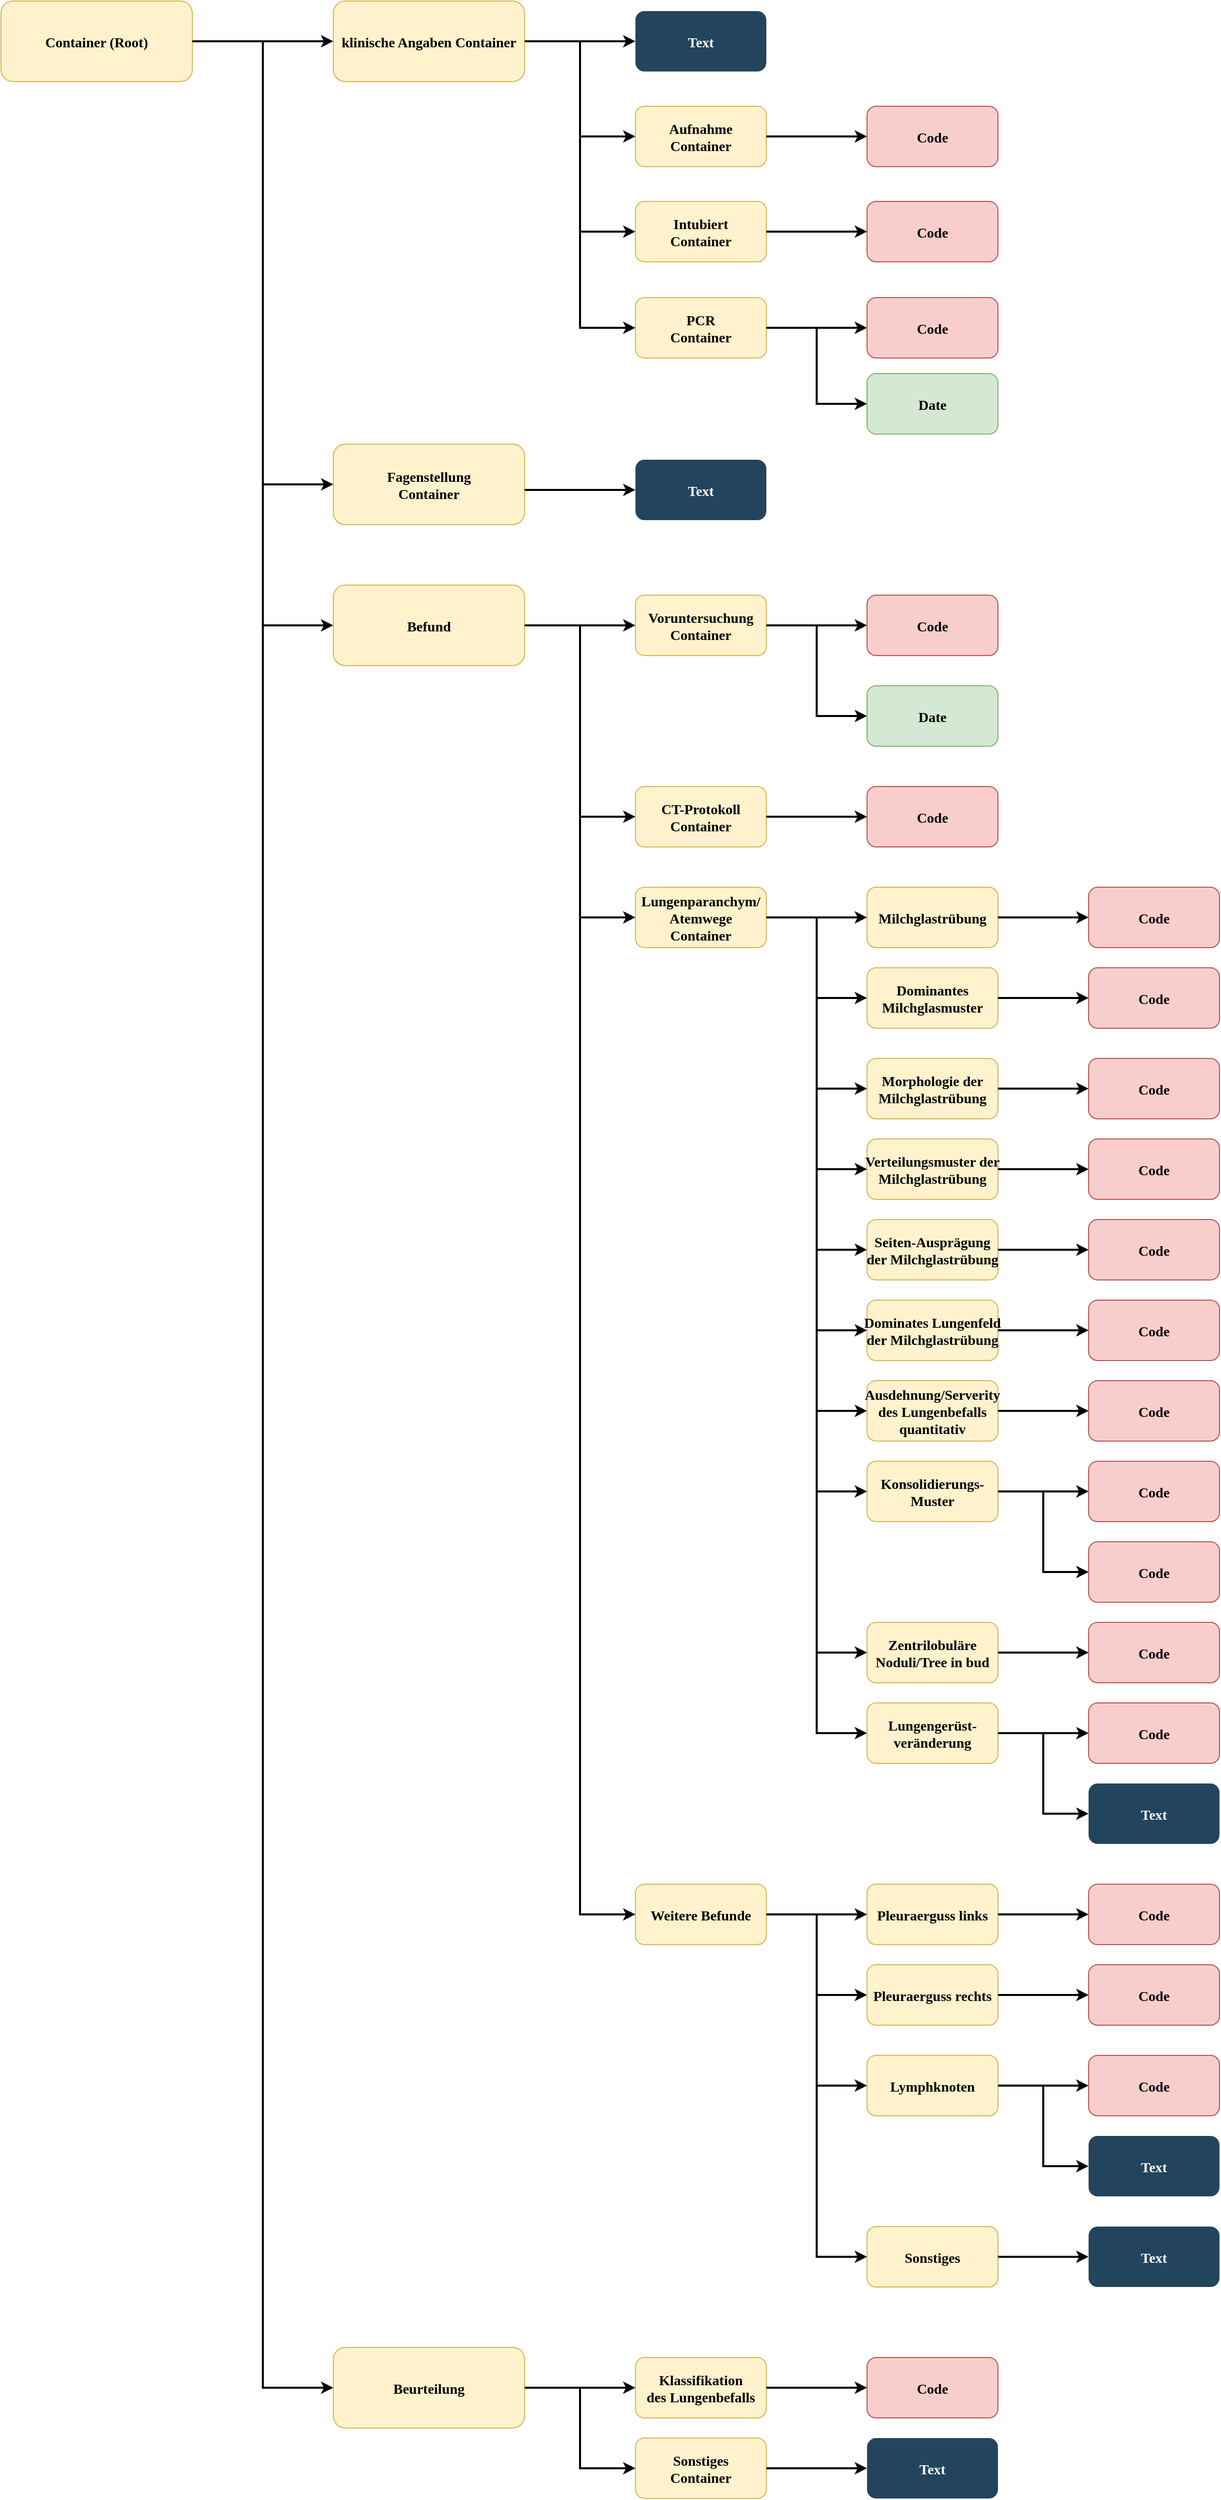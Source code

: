 <mxfile version="20.3.0" type="device"><diagram name="Page-1" id="2c0d36ab-eaac-3732-788b-9136903baeff"><mxGraphModel dx="826" dy="985" grid="1" gridSize="10" guides="1" tooltips="1" connect="1" arrows="1" fold="1" page="1" pageScale="1.5" pageWidth="1169" pageHeight="827" background="none" math="0" shadow="0"><root><mxCell id="0"/><mxCell id="1" parent="0"/><mxCell id="2" value="Container (Root)" style="rounded=1;fillColor=#fff2cc;strokeColor=#d6b656;fontStyle=1;fontFamily=Tahoma;fontSize=14" parent="1" vertex="1"><mxGeometry x="40" y="60" width="190" height="80" as="geometry"/></mxCell><mxCell id="10" value="Befund" style="rounded=1;fillColor=#fff2cc;strokeColor=#d6b656;fontStyle=1;fontFamily=Tahoma;fontSize=14" parent="1" vertex="1"><mxGeometry x="370" y="640" width="190" height="80" as="geometry"/></mxCell><mxCell id="12" value="Fagenstellung&#10;Container" style="rounded=1;fillColor=#fff2cc;strokeColor=#d6b656;fontStyle=1;fontFamily=Tahoma;fontSize=14" parent="1" vertex="1"><mxGeometry x="370.0" y="500" width="190" height="80" as="geometry"/></mxCell><mxCell id="13" value="klinische Angaben Container" style="rounded=1;fillColor=#fff2cc;strokeColor=#d6b656;fontStyle=1;fontFamily=Tahoma;fontSize=14" parent="1" vertex="1"><mxGeometry x="370" y="60" width="190" height="80" as="geometry"/></mxCell><mxCell id="16" value="Text" style="rounded=1;fillColor=#23445D;gradientColor=none;strokeColor=none;fontColor=#FFFFFF;fontStyle=1;fontFamily=Tahoma;fontSize=14" parent="1" vertex="1"><mxGeometry x="670" y="70" width="130" height="60" as="geometry"/></mxCell><mxCell id="33" value="Text" style="rounded=1;fillColor=#23445D;gradientColor=none;strokeColor=none;fontColor=#FFFFFF;fontStyle=1;fontFamily=Tahoma;fontSize=14" parent="1" vertex="1"><mxGeometry x="670" y="515.5" width="130" height="60" as="geometry"/></mxCell><mxCell id="41" value="Voruntersuchung&#10;Container" style="rounded=1;fillColor=#fff2cc;strokeColor=#d6b656;fontStyle=1;fontFamily=Tahoma;fontSize=14" parent="1" vertex="1"><mxGeometry x="670" y="650" width="130" height="60" as="geometry"/></mxCell><mxCell id="59" value="" style="edgeStyle=orthogonalEdgeStyle;elbow=vertical;strokeWidth=2;rounded=0;exitX=1;exitY=0.5;exitDx=0;exitDy=0;entryX=0;entryY=0.5;entryDx=0;entryDy=0;" parent="1" source="2" target="12" edge="1"><mxGeometry x="347" y="100" width="100" height="100" as="geometry"><mxPoint x="862.0" y="150" as="sourcePoint"/><mxPoint x="1467.0" y="220" as="targetPoint"/></mxGeometry></mxCell><mxCell id="61" value="" style="edgeStyle=elbowEdgeStyle;elbow=vertical;strokeWidth=2;rounded=0" parent="1" source="2" target="13" edge="1"><mxGeometry x="-23" y="10" width="100" height="100" as="geometry"><mxPoint x="-23" y="110" as="sourcePoint"/><mxPoint x="77" y="10" as="targetPoint"/></mxGeometry></mxCell><mxCell id="102" value="" style="edgeStyle=elbowEdgeStyle;elbow=vertical;strokeWidth=2;rounded=0" parent="1" source="12" target="33" edge="1"><mxGeometry x="-23" y="305.5" width="100" height="100" as="geometry"><mxPoint x="-23" y="405.5" as="sourcePoint"/><mxPoint x="77" y="305.5" as="targetPoint"/></mxGeometry></mxCell><mxCell id="103" value="" style="edgeStyle=elbowEdgeStyle;elbow=vertical;strokeWidth=2;rounded=0" parent="1" source="10" target="41" edge="1"><mxGeometry x="-23" y="295.5" width="100" height="100" as="geometry"><mxPoint x="-23" y="395.5" as="sourcePoint"/><mxPoint x="77" y="295.5" as="targetPoint"/></mxGeometry></mxCell><mxCell id="J0fOTeR4roJzYgFDiyyy-125" value="" style="edgeStyle=orthogonalEdgeStyle;elbow=vertical;strokeWidth=2;rounded=0;exitX=1;exitY=0.5;exitDx=0;exitDy=0;entryX=0;entryY=0.5;entryDx=0;entryDy=0;" parent="1" source="2" target="10" edge="1"><mxGeometry x="347" y="100" width="100" height="100" as="geometry"><mxPoint x="862" y="154.5" as="sourcePoint"/><mxPoint x="1467" y="220" as="targetPoint"/></mxGeometry></mxCell><mxCell id="J0fOTeR4roJzYgFDiyyy-126" value="" style="edgeStyle=elbowEdgeStyle;elbow=vertical;strokeWidth=2;rounded=0;exitX=1;exitY=0.5;exitDx=0;exitDy=0;entryX=0;entryY=0.5;entryDx=0;entryDy=0;" parent="1" source="13" target="16" edge="1"><mxGeometry x="357" y="110" width="100" height="100" as="geometry"><mxPoint x="872" y="160" as="sourcePoint"/><mxPoint x="1477" y="230" as="targetPoint"/></mxGeometry></mxCell><mxCell id="J0fOTeR4roJzYgFDiyyy-132" value="Lungenparanchym/&#10;Atemwege&#10;Container" style="rounded=1;fillColor=#fff2cc;strokeColor=#d6b656;fontStyle=1;fontFamily=Tahoma;fontSize=14" parent="1" vertex="1"><mxGeometry x="670" y="940" width="130" height="60" as="geometry"/></mxCell><mxCell id="J0fOTeR4roJzYgFDiyyy-135" value="Milchglastrübung" style="rounded=1;fillColor=#fff2cc;strokeColor=#d6b656;fontStyle=1;fontFamily=Tahoma;fontSize=14" parent="1" vertex="1"><mxGeometry x="900" y="940" width="130" height="60" as="geometry"/></mxCell><mxCell id="J0fOTeR4roJzYgFDiyyy-136" value="" style="edgeStyle=orthogonalEdgeStyle;elbow=vertical;strokeWidth=2;rounded=0;exitX=1;exitY=0.5;exitDx=0;exitDy=0;entryX=0;entryY=0.5;entryDx=0;entryDy=0;" parent="1" source="J0fOTeR4roJzYgFDiyyy-132" target="J0fOTeR4roJzYgFDiyyy-135" edge="1"><mxGeometry x="-3" y="605.5" width="100" height="100" as="geometry"><mxPoint x="810" y="980" as="sourcePoint"/><mxPoint x="910" y="980" as="targetPoint"/></mxGeometry></mxCell><mxCell id="J0fOTeR4roJzYgFDiyyy-137" value="" style="edgeStyle=orthogonalEdgeStyle;elbow=vertical;strokeWidth=2;rounded=0;exitX=1;exitY=0.5;exitDx=0;exitDy=0;entryX=0;entryY=0.5;entryDx=0;entryDy=0;" parent="1" source="10" target="J0fOTeR4roJzYgFDiyyy-132" edge="1"><mxGeometry x="-13" y="305.5" width="100" height="100" as="geometry"><mxPoint x="570" y="690" as="sourcePoint"/><mxPoint x="680" y="690" as="targetPoint"/></mxGeometry></mxCell><mxCell id="Ps2q85gBazc583Z8zYvS-106" value="Code" style="rounded=1;fillColor=#f8cecc;strokeColor=#b85450;fontStyle=1;fontFamily=Tahoma;fontSize=14" parent="1" vertex="1"><mxGeometry x="1120" y="940" width="130" height="60" as="geometry"/></mxCell><mxCell id="Ps2q85gBazc583Z8zYvS-107" value="" style="edgeStyle=orthogonalEdgeStyle;elbow=vertical;strokeWidth=2;rounded=0;exitX=1;exitY=0.5;exitDx=0;exitDy=0;entryX=0;entryY=0.5;entryDx=0;entryDy=0;" parent="1" source="J0fOTeR4roJzYgFDiyyy-135" target="Ps2q85gBazc583Z8zYvS-106" edge="1"><mxGeometry x="7" y="545.5" width="100" height="100" as="geometry"><mxPoint x="810" y="910" as="sourcePoint"/><mxPoint x="910" y="980" as="targetPoint"/></mxGeometry></mxCell><mxCell id="Ps2q85gBazc583Z8zYvS-110" value="Dominantes&#10;Milchglasmuster" style="rounded=1;fillColor=#fff2cc;strokeColor=#d6b656;fontStyle=1;fontFamily=Tahoma;fontSize=14" parent="1" vertex="1"><mxGeometry x="900" y="1020" width="130" height="60" as="geometry"/></mxCell><mxCell id="Ps2q85gBazc583Z8zYvS-111" value="Code" style="rounded=1;fillColor=#f8cecc;strokeColor=#b85450;fontStyle=1;fontFamily=Tahoma;fontSize=14" parent="1" vertex="1"><mxGeometry x="1120" y="1020" width="130" height="60" as="geometry"/></mxCell><mxCell id="Ps2q85gBazc583Z8zYvS-112" value="" style="edgeStyle=orthogonalEdgeStyle;elbow=vertical;strokeWidth=2;rounded=0;exitX=1;exitY=0.5;exitDx=0;exitDy=0;entryX=0;entryY=0.5;entryDx=0;entryDy=0;" parent="1" source="Ps2q85gBazc583Z8zYvS-110" target="Ps2q85gBazc583Z8zYvS-111" edge="1"><mxGeometry x="7" y="625.5" width="100" height="100" as="geometry"><mxPoint x="810" y="990" as="sourcePoint"/><mxPoint x="910" y="1060" as="targetPoint"/></mxGeometry></mxCell><mxCell id="Ps2q85gBazc583Z8zYvS-115" value="Morphologie der&#10;Milchglastrübung" style="rounded=1;fillColor=#fff2cc;strokeColor=#d6b656;fontStyle=1;fontFamily=Tahoma;fontSize=14" parent="1" vertex="1"><mxGeometry x="900" y="1110" width="130" height="60" as="geometry"/></mxCell><mxCell id="Ps2q85gBazc583Z8zYvS-116" value="Code" style="rounded=1;fillColor=#f8cecc;strokeColor=#b85450;fontStyle=1;fontFamily=Tahoma;fontSize=14" parent="1" vertex="1"><mxGeometry x="1120" y="1110" width="130" height="60" as="geometry"/></mxCell><mxCell id="Ps2q85gBazc583Z8zYvS-117" value="" style="edgeStyle=orthogonalEdgeStyle;elbow=vertical;strokeWidth=2;rounded=0;exitX=1;exitY=0.5;exitDx=0;exitDy=0;entryX=0;entryY=0.5;entryDx=0;entryDy=0;" parent="1" source="Ps2q85gBazc583Z8zYvS-115" target="Ps2q85gBazc583Z8zYvS-116" edge="1"><mxGeometry x="7" y="715.5" width="100" height="100" as="geometry"><mxPoint x="810" y="1080" as="sourcePoint"/><mxPoint x="910" y="1150" as="targetPoint"/></mxGeometry></mxCell><mxCell id="Ps2q85gBazc583Z8zYvS-120" value="" style="edgeStyle=orthogonalEdgeStyle;elbow=vertical;strokeWidth=2;rounded=0;exitX=1;exitY=0.5;exitDx=0;exitDy=0;entryX=0;entryY=0.5;entryDx=0;entryDy=0;" parent="1" source="J0fOTeR4roJzYgFDiyyy-132" target="Ps2q85gBazc583Z8zYvS-110" edge="1"><mxGeometry x="7" y="615.5" width="100" height="100" as="geometry"><mxPoint x="810" y="980" as="sourcePoint"/><mxPoint x="910" y="1050" as="targetPoint"/></mxGeometry></mxCell><mxCell id="Ps2q85gBazc583Z8zYvS-121" value="" style="edgeStyle=orthogonalEdgeStyle;elbow=vertical;strokeWidth=2;rounded=0;exitX=1;exitY=0.5;exitDx=0;exitDy=0;entryX=0;entryY=0.5;entryDx=0;entryDy=0;" parent="1" source="J0fOTeR4roJzYgFDiyyy-132" target="Ps2q85gBazc583Z8zYvS-115" edge="1"><mxGeometry x="17" y="625.5" width="100" height="100" as="geometry"><mxPoint x="820" y="990" as="sourcePoint"/><mxPoint x="920" y="1060" as="targetPoint"/></mxGeometry></mxCell><mxCell id="Ps2q85gBazc583Z8zYvS-122" value="Seiten-Ausprägung&#10;der Milchglastrübung" style="rounded=1;fillColor=#fff2cc;strokeColor=#d6b656;fontStyle=1;fontFamily=Tahoma;fontSize=14" parent="1" vertex="1"><mxGeometry x="900" y="1270" width="130" height="60" as="geometry"/></mxCell><mxCell id="Ps2q85gBazc583Z8zYvS-123" value="Code" style="rounded=1;fillColor=#f8cecc;strokeColor=#b85450;fontStyle=1;fontFamily=Tahoma;fontSize=14" parent="1" vertex="1"><mxGeometry x="1120" y="1270" width="130" height="60" as="geometry"/></mxCell><mxCell id="Ps2q85gBazc583Z8zYvS-124" value="" style="edgeStyle=orthogonalEdgeStyle;elbow=vertical;strokeWidth=2;rounded=0;exitX=1;exitY=0.5;exitDx=0;exitDy=0;entryX=0;entryY=0.5;entryDx=0;entryDy=0;" parent="1" source="Ps2q85gBazc583Z8zYvS-122" target="Ps2q85gBazc583Z8zYvS-123" edge="1"><mxGeometry x="7" y="875.5" width="100" height="100" as="geometry"><mxPoint x="810" y="1240" as="sourcePoint"/><mxPoint x="910" y="1310" as="targetPoint"/></mxGeometry></mxCell><mxCell id="Ps2q85gBazc583Z8zYvS-127" value="" style="edgeStyle=orthogonalEdgeStyle;elbow=vertical;strokeWidth=2;rounded=0;exitX=1;exitY=0.5;exitDx=0;exitDy=0;entryX=0;entryY=0.5;entryDx=0;entryDy=0;" parent="1" source="J0fOTeR4roJzYgFDiyyy-132" target="Ps2q85gBazc583Z8zYvS-122" edge="1"><mxGeometry x="27" y="635.5" width="100" height="100" as="geometry"><mxPoint x="810" y="980" as="sourcePoint"/><mxPoint x="910" y="1350" as="targetPoint"/></mxGeometry></mxCell><mxCell id="Ps2q85gBazc583Z8zYvS-128" value="Dominates Lungenfeld&#10;der Milchglastrübung" style="rounded=1;fillColor=#fff2cc;strokeColor=#d6b656;fontStyle=1;fontFamily=Tahoma;fontSize=14" parent="1" vertex="1"><mxGeometry x="900" y="1350" width="130" height="60" as="geometry"/></mxCell><mxCell id="Ps2q85gBazc583Z8zYvS-129" value="Code" style="rounded=1;fillColor=#f8cecc;strokeColor=#b85450;fontStyle=1;fontFamily=Tahoma;fontSize=14" parent="1" vertex="1"><mxGeometry x="1120" y="1350" width="130" height="60" as="geometry"/></mxCell><mxCell id="Ps2q85gBazc583Z8zYvS-130" value="" style="edgeStyle=orthogonalEdgeStyle;elbow=vertical;strokeWidth=2;rounded=0;exitX=1;exitY=0.5;exitDx=0;exitDy=0;entryX=0;entryY=0.5;entryDx=0;entryDy=0;" parent="1" source="Ps2q85gBazc583Z8zYvS-128" target="Ps2q85gBazc583Z8zYvS-129" edge="1"><mxGeometry x="7" y="955.5" width="100" height="100" as="geometry"><mxPoint x="810" y="1320" as="sourcePoint"/><mxPoint x="910" y="1390" as="targetPoint"/></mxGeometry></mxCell><mxCell id="Ps2q85gBazc583Z8zYvS-133" value="" style="edgeStyle=orthogonalEdgeStyle;elbow=vertical;strokeWidth=2;rounded=0;exitX=1;exitY=0.5;exitDx=0;exitDy=0;entryX=0;entryY=0.5;entryDx=0;entryDy=0;" parent="1" source="J0fOTeR4roJzYgFDiyyy-132" target="Ps2q85gBazc583Z8zYvS-128" edge="1"><mxGeometry x="37" y="645.5" width="100" height="100" as="geometry"><mxPoint x="810" y="980" as="sourcePoint"/><mxPoint x="910" y="1500" as="targetPoint"/></mxGeometry></mxCell><mxCell id="Ps2q85gBazc583Z8zYvS-134" value="Ausdehnung/Serverity&#10;des Lungenbefalls&#10;quantitativ" style="rounded=1;fillColor=#fff2cc;strokeColor=#d6b656;fontStyle=1;fontFamily=Tahoma;fontSize=14" parent="1" vertex="1"><mxGeometry x="900" y="1430" width="130" height="60" as="geometry"/></mxCell><mxCell id="Ps2q85gBazc583Z8zYvS-135" value="Code" style="rounded=1;fillColor=#f8cecc;strokeColor=#b85450;fontStyle=1;fontFamily=Tahoma;fontSize=14" parent="1" vertex="1"><mxGeometry x="1120" y="1430" width="130" height="60" as="geometry"/></mxCell><mxCell id="Ps2q85gBazc583Z8zYvS-136" value="" style="edgeStyle=orthogonalEdgeStyle;elbow=vertical;strokeWidth=2;rounded=0;exitX=1;exitY=0.5;exitDx=0;exitDy=0;entryX=0;entryY=0.5;entryDx=0;entryDy=0;" parent="1" source="Ps2q85gBazc583Z8zYvS-134" target="Ps2q85gBazc583Z8zYvS-135" edge="1"><mxGeometry x="7" y="1035.5" width="100" height="100" as="geometry"><mxPoint x="810" y="1400" as="sourcePoint"/><mxPoint x="910" y="1470" as="targetPoint"/></mxGeometry></mxCell><mxCell id="Ps2q85gBazc583Z8zYvS-139" value="" style="edgeStyle=orthogonalEdgeStyle;elbow=vertical;strokeWidth=2;rounded=0;exitX=1;exitY=0.5;exitDx=0;exitDy=0;entryX=0;entryY=0.5;entryDx=0;entryDy=0;" parent="1" source="J0fOTeR4roJzYgFDiyyy-132" target="Ps2q85gBazc583Z8zYvS-134" edge="1"><mxGeometry x="47" y="655.5" width="100" height="100" as="geometry"><mxPoint x="810" y="980" as="sourcePoint"/><mxPoint x="910" y="1650" as="targetPoint"/></mxGeometry></mxCell><mxCell id="Ps2q85gBazc583Z8zYvS-140" value="Konsolidierungs-&#10;Muster" style="rounded=1;fillColor=#fff2cc;strokeColor=#d6b656;fontStyle=1;fontFamily=Tahoma;fontSize=14" parent="1" vertex="1"><mxGeometry x="900" y="1510" width="130" height="60" as="geometry"/></mxCell><mxCell id="Ps2q85gBazc583Z8zYvS-141" value="Code" style="rounded=1;fillColor=#f8cecc;strokeColor=#b85450;fontStyle=1;fontFamily=Tahoma;fontSize=14" parent="1" vertex="1"><mxGeometry x="1120" y="1510" width="130" height="60" as="geometry"/></mxCell><mxCell id="Ps2q85gBazc583Z8zYvS-142" value="" style="edgeStyle=orthogonalEdgeStyle;elbow=vertical;strokeWidth=2;rounded=0;exitX=1;exitY=0.5;exitDx=0;exitDy=0;entryX=0;entryY=0.5;entryDx=0;entryDy=0;" parent="1" source="Ps2q85gBazc583Z8zYvS-140" target="Ps2q85gBazc583Z8zYvS-141" edge="1"><mxGeometry x="7" y="1115.5" width="100" height="100" as="geometry"><mxPoint x="810" y="1480" as="sourcePoint"/><mxPoint x="910" y="1550" as="targetPoint"/></mxGeometry></mxCell><mxCell id="Ps2q85gBazc583Z8zYvS-145" value="" style="edgeStyle=orthogonalEdgeStyle;elbow=vertical;strokeWidth=2;rounded=0;exitX=1;exitY=0.5;exitDx=0;exitDy=0;entryX=0;entryY=0.5;entryDx=0;entryDy=0;" parent="1" source="J0fOTeR4roJzYgFDiyyy-132" target="Ps2q85gBazc583Z8zYvS-140" edge="1"><mxGeometry x="57" y="665.5" width="100" height="100" as="geometry"><mxPoint x="810" y="980" as="sourcePoint"/><mxPoint x="910" y="1800" as="targetPoint"/></mxGeometry></mxCell><mxCell id="Ps2q85gBazc583Z8zYvS-147" value="Beurteilung" style="rounded=1;fillColor=#fff2cc;strokeColor=#d6b656;fontStyle=1;fontFamily=Tahoma;fontSize=14" parent="1" vertex="1"><mxGeometry x="370" y="2390" width="190" height="80" as="geometry"/></mxCell><mxCell id="Ps2q85gBazc583Z8zYvS-148" value="" style="edgeStyle=orthogonalEdgeStyle;elbow=vertical;strokeWidth=2;rounded=0;exitX=1;exitY=0.5;exitDx=0;exitDy=0;entryX=0;entryY=0.5;entryDx=0;entryDy=0;" parent="1" source="2" target="Ps2q85gBazc583Z8zYvS-147" edge="1"><mxGeometry x="357" y="110" width="100" height="100" as="geometry"><mxPoint x="240" y="110" as="sourcePoint"/><mxPoint x="400" y="704.5" as="targetPoint"/></mxGeometry></mxCell><mxCell id="Ps2q85gBazc583Z8zYvS-149" value="Klassifikation&#10;des Lungenbefalls" style="rounded=1;fillColor=#fff2cc;strokeColor=#d6b656;fontStyle=1;fontFamily=Tahoma;fontSize=14" parent="1" vertex="1"><mxGeometry x="670" y="2400" width="130" height="60" as="geometry"/></mxCell><mxCell id="Ps2q85gBazc583Z8zYvS-150" value="" style="edgeStyle=orthogonalEdgeStyle;elbow=vertical;strokeWidth=2;rounded=0;exitX=1;exitY=0.5;exitDx=0;exitDy=0;entryX=0;entryY=0.5;entryDx=0;entryDy=0;" parent="1" source="Ps2q85gBazc583Z8zYvS-147" target="Ps2q85gBazc583Z8zYvS-149" edge="1"><mxGeometry x="17" y="1755.5" width="100" height="100" as="geometry"><mxPoint x="1040" y="2180" as="sourcePoint"/><mxPoint x="1130" y="2180" as="targetPoint"/></mxGeometry></mxCell><mxCell id="Ps2q85gBazc583Z8zYvS-151" value="Code" style="rounded=1;fillColor=#f8cecc;strokeColor=#b85450;fontStyle=1;fontFamily=Tahoma;fontSize=14" parent="1" vertex="1"><mxGeometry x="900" y="2400" width="130" height="60" as="geometry"/></mxCell><mxCell id="Ps2q85gBazc583Z8zYvS-152" value="" style="edgeStyle=orthogonalEdgeStyle;elbow=vertical;strokeWidth=2;rounded=0;exitX=1;exitY=0.5;exitDx=0;exitDy=0;entryX=0;entryY=0.5;entryDx=0;entryDy=0;" parent="1" source="Ps2q85gBazc583Z8zYvS-149" target="Ps2q85gBazc583Z8zYvS-151" edge="1"><mxGeometry x="27" y="1765.5" width="100" height="100" as="geometry"><mxPoint x="570" y="2440.0" as="sourcePoint"/><mxPoint x="680" y="2440.0" as="targetPoint"/></mxGeometry></mxCell><mxCell id="Ps2q85gBazc583Z8zYvS-157" value="Sonstiges&#10;Container" style="rounded=1;fillColor=#fff2cc;strokeColor=#d6b656;fontStyle=1;fontFamily=Tahoma;fontSize=14" parent="1" vertex="1"><mxGeometry x="670" y="2480" width="130" height="60" as="geometry"/></mxCell><mxCell id="Ps2q85gBazc583Z8zYvS-158" value="" style="edgeStyle=orthogonalEdgeStyle;elbow=vertical;strokeWidth=2;rounded=0;exitX=1;exitY=0.5;exitDx=0;exitDy=0;entryX=0;entryY=0.5;entryDx=0;entryDy=0;" parent="1" source="Ps2q85gBazc583Z8zYvS-147" target="Ps2q85gBazc583Z8zYvS-157" edge="1"><mxGeometry x="37" y="1775.5" width="100" height="100" as="geometry"><mxPoint x="570" y="2440.0" as="sourcePoint"/><mxPoint x="680" y="2530.0" as="targetPoint"/></mxGeometry></mxCell><mxCell id="Ps2q85gBazc583Z8zYvS-159" value="Text" style="rounded=1;fillColor=#23445D;gradientColor=none;strokeColor=none;fontColor=#FFFFFF;fontStyle=1;fontFamily=Tahoma;fontSize=14" parent="1" vertex="1"><mxGeometry x="900" y="2480" width="130" height="60" as="geometry"/></mxCell><mxCell id="Ps2q85gBazc583Z8zYvS-160" value="" style="edgeStyle=orthogonalEdgeStyle;elbow=vertical;strokeWidth=2;rounded=0;exitX=1;exitY=0.5;exitDx=0;exitDy=0;entryX=0;entryY=0.5;entryDx=0;entryDy=0;" parent="1" source="Ps2q85gBazc583Z8zYvS-157" target="Ps2q85gBazc583Z8zYvS-159" edge="1"><mxGeometry x="37" y="1765.5" width="100" height="100" as="geometry"><mxPoint x="810" y="2430.0" as="sourcePoint"/><mxPoint x="910" y="2430.0" as="targetPoint"/></mxGeometry></mxCell><mxCell id="Sh7kJRNPeLUWE5zO-u9W-103" value="Aufnahme&#10;Container" style="rounded=1;fillColor=#fff2cc;strokeColor=#d6b656;fontStyle=1;fontFamily=Tahoma;fontSize=14" parent="1" vertex="1"><mxGeometry x="670" y="164.5" width="130" height="60" as="geometry"/></mxCell><mxCell id="Sh7kJRNPeLUWE5zO-u9W-104" value="" style="edgeStyle=elbowEdgeStyle;elbow=horizontal;strokeWidth=2;rounded=0;exitX=1;exitY=0.5;exitDx=0;exitDy=0;" parent="1" source="13" target="Sh7kJRNPeLUWE5zO-u9W-103" edge="1"><mxGeometry x="-23" y="-200" width="100" height="100" as="geometry"><mxPoint x="560" y="184.5" as="sourcePoint"/><mxPoint x="77" y="-200" as="targetPoint"/><Array as="points"/></mxGeometry></mxCell><mxCell id="Sh7kJRNPeLUWE5zO-u9W-107" value="Intubiert&#10;Container" style="rounded=1;fillColor=#fff2cc;strokeColor=#d6b656;fontStyle=1;fontFamily=Tahoma;fontSize=14" parent="1" vertex="1"><mxGeometry x="670" y="259" width="130" height="60" as="geometry"/></mxCell><mxCell id="Sh7kJRNPeLUWE5zO-u9W-108" value="" style="edgeStyle=elbowEdgeStyle;elbow=horizontal;strokeWidth=2;rounded=0;exitX=1;exitY=0.5;exitDx=0;exitDy=0;" parent="1" source="13" target="Sh7kJRNPeLUWE5zO-u9W-107" edge="1"><mxGeometry x="-23" y="-105.5" width="100" height="100" as="geometry"><mxPoint x="560" y="194.5" as="sourcePoint"/><mxPoint x="77" y="-105.5" as="targetPoint"/><Array as="points"/></mxGeometry></mxCell><mxCell id="Sh7kJRNPeLUWE5zO-u9W-110" value="PCR&#10;Container" style="rounded=1;fillColor=#fff2cc;strokeColor=#d6b656;fontStyle=1;fontFamily=Tahoma;fontSize=14" parent="1" vertex="1"><mxGeometry x="670" y="354.5" width="130" height="60" as="geometry"/></mxCell><mxCell id="Sh7kJRNPeLUWE5zO-u9W-111" value="" style="edgeStyle=elbowEdgeStyle;elbow=horizontal;strokeWidth=2;rounded=0;exitX=1;exitY=0.5;exitDx=0;exitDy=0;" parent="1" source="13" target="Sh7kJRNPeLUWE5zO-u9W-110" edge="1"><mxGeometry x="-33" y="84.5" width="100" height="100" as="geometry"><mxPoint x="550" y="384.5" as="sourcePoint"/><mxPoint x="67" y="84.5" as="targetPoint"/><Array as="points"/></mxGeometry></mxCell><mxCell id="Sh7kJRNPeLUWE5zO-u9W-112" value="Code" style="rounded=1;fillColor=#f8cecc;strokeColor=#b85450;fontStyle=1;fontFamily=Tahoma;fontSize=14" parent="1" vertex="1"><mxGeometry x="900" y="164.5" width="130" height="60" as="geometry"/></mxCell><mxCell id="Sh7kJRNPeLUWE5zO-u9W-113" value="" style="edgeStyle=elbowEdgeStyle;elbow=vertical;strokeWidth=2;rounded=0;exitX=1;exitY=0.5;exitDx=0;exitDy=0;entryX=0;entryY=0.5;entryDx=0;entryDy=0;" parent="1" source="Sh7kJRNPeLUWE5zO-u9W-103" target="Sh7kJRNPeLUWE5zO-u9W-112" edge="1"><mxGeometry x="-13" y="-180" width="100" height="100" as="geometry"><mxPoint x="800" y="194.5" as="sourcePoint"/><mxPoint x="680" y="204.5" as="targetPoint"/></mxGeometry></mxCell><mxCell id="Sh7kJRNPeLUWE5zO-u9W-114" value="Code" style="rounded=1;fillColor=#f8cecc;strokeColor=#b85450;fontStyle=1;fontFamily=Tahoma;fontSize=14" parent="1" vertex="1"><mxGeometry x="900" y="259" width="130" height="60" as="geometry"/></mxCell><mxCell id="Sh7kJRNPeLUWE5zO-u9W-115" value="" style="edgeStyle=elbowEdgeStyle;elbow=vertical;strokeWidth=2;rounded=0;exitX=1;exitY=0.5;exitDx=0;exitDy=0;entryX=0;entryY=0.5;entryDx=0;entryDy=0;" parent="1" source="Sh7kJRNPeLUWE5zO-u9W-107" target="Sh7kJRNPeLUWE5zO-u9W-114" edge="1"><mxGeometry x="-13" y="-85.5" width="100" height="100" as="geometry"><mxPoint x="800" y="289" as="sourcePoint"/><mxPoint x="680" y="299" as="targetPoint"/></mxGeometry></mxCell><mxCell id="Sh7kJRNPeLUWE5zO-u9W-116" value="Code" style="rounded=1;fillColor=#f8cecc;strokeColor=#b85450;fontStyle=1;fontFamily=Tahoma;fontSize=14" parent="1" vertex="1"><mxGeometry x="900" y="354.5" width="130" height="60" as="geometry"/></mxCell><mxCell id="Sh7kJRNPeLUWE5zO-u9W-117" value="" style="edgeStyle=elbowEdgeStyle;elbow=vertical;strokeWidth=2;rounded=0;exitX=1;exitY=0.5;exitDx=0;exitDy=0;entryX=0;entryY=0.5;entryDx=0;entryDy=0;" parent="1" source="Sh7kJRNPeLUWE5zO-u9W-110" target="Sh7kJRNPeLUWE5zO-u9W-116" edge="1"><mxGeometry x="-13" y="10" width="100" height="100" as="geometry"><mxPoint x="800" y="384.5" as="sourcePoint"/><mxPoint x="680" y="394.5" as="targetPoint"/></mxGeometry></mxCell><mxCell id="0TxExQ0vaT8fKsubyovz-103" value="Date" style="rounded=1;fillColor=#d5e8d4;strokeColor=#82b366;fontStyle=1;fontFamily=Tahoma;fontSize=14" parent="1" vertex="1"><mxGeometry x="900" y="430" width="130" height="60" as="geometry"/></mxCell><mxCell id="0TxExQ0vaT8fKsubyovz-106" value="Code" style="rounded=1;fillColor=#f8cecc;strokeColor=#b85450;fontStyle=1;fontFamily=Tahoma;fontSize=14" parent="1" vertex="1"><mxGeometry x="900" y="650" width="130" height="60" as="geometry"/></mxCell><mxCell id="0TxExQ0vaT8fKsubyovz-107" value="" style="edgeStyle=elbowEdgeStyle;elbow=vertical;strokeWidth=2;rounded=0;exitX=1;exitY=0.5;exitDx=0;exitDy=0;entryX=0;entryY=0.5;entryDx=0;entryDy=0;" parent="1" source="41" target="0TxExQ0vaT8fKsubyovz-106" edge="1"><mxGeometry x="-13" y="305.5" width="100" height="100" as="geometry"><mxPoint x="800" y="680" as="sourcePoint"/><mxPoint x="680" y="690" as="targetPoint"/></mxGeometry></mxCell><mxCell id="0TxExQ0vaT8fKsubyovz-108" value="Date" style="rounded=1;fillColor=#d5e8d4;strokeColor=#82b366;fontStyle=1;fontFamily=Tahoma;fontSize=14" parent="1" vertex="1"><mxGeometry x="900" y="740" width="130" height="60" as="geometry"/></mxCell><mxCell id="0TxExQ0vaT8fKsubyovz-111" value="CT-Protokoll&#10;Container" style="rounded=1;fillColor=#fff2cc;strokeColor=#d6b656;fontStyle=1;fontFamily=Tahoma;fontSize=14" parent="1" vertex="1"><mxGeometry x="670" y="840" width="130" height="60" as="geometry"/></mxCell><mxCell id="0TxExQ0vaT8fKsubyovz-112" value="" style="edgeStyle=elbowEdgeStyle;elbow=horizontal;strokeWidth=2;rounded=0;exitX=1;exitY=0.5;exitDx=0;exitDy=0;" parent="1" source="10" target="0TxExQ0vaT8fKsubyovz-111" edge="1"><mxGeometry x="-23" y="365.5" width="100" height="100" as="geometry"><mxPoint x="560" y="750" as="sourcePoint"/><mxPoint x="77" y="365.5" as="targetPoint"/></mxGeometry></mxCell><mxCell id="0TxExQ0vaT8fKsubyovz-113" value="Code" style="rounded=1;fillColor=#f8cecc;strokeColor=#b85450;fontStyle=1;fontFamily=Tahoma;fontSize=14" parent="1" vertex="1"><mxGeometry x="900" y="840" width="130" height="60" as="geometry"/></mxCell><mxCell id="0TxExQ0vaT8fKsubyovz-114" value="" style="edgeStyle=elbowEdgeStyle;elbow=vertical;strokeWidth=2;rounded=0;exitX=1;exitY=0.5;exitDx=0;exitDy=0;entryX=0;entryY=0.5;entryDx=0;entryDy=0;" parent="1" source="0TxExQ0vaT8fKsubyovz-111" target="0TxExQ0vaT8fKsubyovz-113" edge="1"><mxGeometry x="-13" y="495.5" width="100" height="100" as="geometry"><mxPoint x="800" y="870" as="sourcePoint"/><mxPoint x="680" y="880" as="targetPoint"/></mxGeometry></mxCell><mxCell id="0TxExQ0vaT8fKsubyovz-124" value="Zentrilobuläre&#10;Noduli/Tree in bud" style="rounded=1;fillColor=#fff2cc;strokeColor=#d6b656;fontStyle=1;fontFamily=Tahoma;fontSize=14" parent="1" vertex="1"><mxGeometry x="900" y="1670" width="130" height="60" as="geometry"/></mxCell><mxCell id="0TxExQ0vaT8fKsubyovz-125" value="" style="edgeStyle=orthogonalEdgeStyle;elbow=vertical;strokeWidth=2;rounded=0;exitX=1;exitY=0.5;exitDx=0;exitDy=0;entryX=0;entryY=0.5;entryDx=0;entryDy=0;" parent="1" source="J0fOTeR4roJzYgFDiyyy-132" target="0TxExQ0vaT8fKsubyovz-124" edge="1"><mxGeometry x="-3" y="1175.5" width="100" height="100" as="geometry"><mxPoint x="800" y="1540" as="sourcePoint"/><mxPoint x="910" y="1550" as="targetPoint"/></mxGeometry></mxCell><mxCell id="0TxExQ0vaT8fKsubyovz-126" value="Code" style="rounded=1;fillColor=#f8cecc;strokeColor=#b85450;fontStyle=1;fontFamily=Tahoma;fontSize=14" parent="1" vertex="1"><mxGeometry x="1120" y="1670" width="130" height="60" as="geometry"/></mxCell><mxCell id="0TxExQ0vaT8fKsubyovz-127" value="" style="edgeStyle=orthogonalEdgeStyle;elbow=vertical;strokeWidth=2;rounded=0;exitX=1;exitY=0.5;exitDx=0;exitDy=0;entryX=0;entryY=0.5;entryDx=0;entryDy=0;" parent="1" source="0TxExQ0vaT8fKsubyovz-124" target="0TxExQ0vaT8fKsubyovz-126" edge="1"><mxGeometry x="7" y="1275.5" width="100" height="100" as="geometry"><mxPoint x="810" y="1640" as="sourcePoint"/><mxPoint x="910" y="1710" as="targetPoint"/></mxGeometry></mxCell><mxCell id="0TxExQ0vaT8fKsubyovz-128" value="Lungengerüst-&#10;veränderung" style="rounded=1;fillColor=#fff2cc;strokeColor=#d6b656;fontStyle=1;fontFamily=Tahoma;fontSize=14" parent="1" vertex="1"><mxGeometry x="900" y="1750" width="130" height="60" as="geometry"/></mxCell><mxCell id="0TxExQ0vaT8fKsubyovz-129" value="Code" style="rounded=1;fillColor=#f8cecc;strokeColor=#b85450;fontStyle=1;fontFamily=Tahoma;fontSize=14" parent="1" vertex="1"><mxGeometry x="1120" y="1750" width="130" height="60" as="geometry"/></mxCell><mxCell id="0TxExQ0vaT8fKsubyovz-130" value="" style="edgeStyle=orthogonalEdgeStyle;elbow=vertical;strokeWidth=2;rounded=0;exitX=1;exitY=0.5;exitDx=0;exitDy=0;entryX=0;entryY=0.5;entryDx=0;entryDy=0;" parent="1" source="0TxExQ0vaT8fKsubyovz-128" target="0TxExQ0vaT8fKsubyovz-129" edge="1"><mxGeometry x="7" y="1355.5" width="100" height="100" as="geometry"><mxPoint x="810" y="1720" as="sourcePoint"/><mxPoint x="910" y="1790" as="targetPoint"/></mxGeometry></mxCell><mxCell id="0TxExQ0vaT8fKsubyovz-131" value="Verteilungsmuster der&#10;Milchglastrübung" style="rounded=1;fillColor=#fff2cc;strokeColor=#d6b656;fontStyle=1;fontFamily=Tahoma;fontSize=14" parent="1" vertex="1"><mxGeometry x="900" y="1190" width="130" height="60" as="geometry"/></mxCell><mxCell id="0TxExQ0vaT8fKsubyovz-132" value="Code" style="rounded=1;fillColor=#f8cecc;strokeColor=#b85450;fontStyle=1;fontFamily=Tahoma;fontSize=14" parent="1" vertex="1"><mxGeometry x="1120" y="1190" width="130" height="60" as="geometry"/></mxCell><mxCell id="0TxExQ0vaT8fKsubyovz-133" value="" style="edgeStyle=orthogonalEdgeStyle;elbow=vertical;strokeWidth=2;rounded=0;exitX=1;exitY=0.5;exitDx=0;exitDy=0;entryX=0;entryY=0.5;entryDx=0;entryDy=0;" parent="1" source="0TxExQ0vaT8fKsubyovz-131" target="0TxExQ0vaT8fKsubyovz-132" edge="1"><mxGeometry x="7" y="795.5" width="100" height="100" as="geometry"><mxPoint x="810" y="1160" as="sourcePoint"/><mxPoint x="910" y="1230" as="targetPoint"/></mxGeometry></mxCell><mxCell id="0TxExQ0vaT8fKsubyovz-134" value="" style="edgeStyle=orthogonalEdgeStyle;elbow=vertical;strokeWidth=2;rounded=0;exitX=1;exitY=0.5;exitDx=0;exitDy=0;entryX=0;entryY=0.5;entryDx=0;entryDy=0;" parent="1" source="J0fOTeR4roJzYgFDiyyy-132" target="0TxExQ0vaT8fKsubyovz-128" edge="1"><mxGeometry x="7" y="1185.5" width="100" height="100" as="geometry"><mxPoint x="800" y="1540" as="sourcePoint"/><mxPoint x="910" y="1620" as="targetPoint"/></mxGeometry></mxCell><mxCell id="0TxExQ0vaT8fKsubyovz-135" value="" style="edgeStyle=orthogonalEdgeStyle;elbow=vertical;strokeWidth=2;rounded=0;exitX=1;exitY=0.5;exitDx=0;exitDy=0;entryX=0;entryY=0.5;entryDx=0;entryDy=0;" parent="1" source="J0fOTeR4roJzYgFDiyyy-132" target="0TxExQ0vaT8fKsubyovz-131" edge="1"><mxGeometry x="17" y="1195.5" width="100" height="100" as="geometry"><mxPoint x="800" y="1540" as="sourcePoint"/><mxPoint x="920" y="1630" as="targetPoint"/></mxGeometry></mxCell><mxCell id="0TxExQ0vaT8fKsubyovz-136" value="Text" style="rounded=1;fillColor=#23445D;gradientColor=none;strokeColor=none;fontColor=#FFFFFF;fontStyle=1;fontFamily=Tahoma;fontSize=14" parent="1" vertex="1"><mxGeometry x="1120" y="1830" width="130" height="60" as="geometry"/></mxCell><mxCell id="0TxExQ0vaT8fKsubyovz-137" value="" style="edgeStyle=orthogonalEdgeStyle;elbow=vertical;strokeWidth=2;rounded=0;exitX=1;exitY=0.5;exitDx=0;exitDy=0;entryX=0;entryY=0.5;entryDx=0;entryDy=0;" parent="1" source="0TxExQ0vaT8fKsubyovz-128" target="0TxExQ0vaT8fKsubyovz-136" edge="1"><mxGeometry x="257" y="1115.5" width="100" height="100" as="geometry"><mxPoint x="1020" y="1860" as="sourcePoint"/><mxPoint x="1130" y="1780.0" as="targetPoint"/></mxGeometry></mxCell><mxCell id="0TxExQ0vaT8fKsubyovz-138" value="Code" style="rounded=1;fillColor=#f8cecc;strokeColor=#b85450;fontStyle=1;fontFamily=Tahoma;fontSize=14" parent="1" vertex="1"><mxGeometry x="1120" y="1590" width="130" height="60" as="geometry"/></mxCell><mxCell id="0TxExQ0vaT8fKsubyovz-139" value="" style="edgeStyle=orthogonalEdgeStyle;elbow=vertical;strokeWidth=2;rounded=0;exitX=1;exitY=0.5;exitDx=0;exitDy=0;entryX=0;entryY=0.5;entryDx=0;entryDy=0;" parent="1" source="Ps2q85gBazc583Z8zYvS-140" target="0TxExQ0vaT8fKsubyovz-138" edge="1"><mxGeometry x="7" y="1195.5" width="100" height="100" as="geometry"><mxPoint x="1030" y="1620" as="sourcePoint"/><mxPoint x="910" y="1630" as="targetPoint"/></mxGeometry></mxCell><mxCell id="0TxExQ0vaT8fKsubyovz-140" value="Weitere Befunde" style="rounded=1;fillColor=#fff2cc;strokeColor=#d6b656;fontStyle=1;fontFamily=Tahoma;fontSize=14" parent="1" vertex="1"><mxGeometry x="670" y="1930" width="130" height="60" as="geometry"/></mxCell><mxCell id="0TxExQ0vaT8fKsubyovz-141" value="Pleuraerguss links" style="rounded=1;fillColor=#fff2cc;strokeColor=#d6b656;fontStyle=1;fontFamily=Tahoma;fontSize=14" parent="1" vertex="1"><mxGeometry x="900" y="1930" width="130" height="60" as="geometry"/></mxCell><mxCell id="0TxExQ0vaT8fKsubyovz-142" value="" style="edgeStyle=orthogonalEdgeStyle;elbow=vertical;strokeWidth=2;rounded=0;exitX=1;exitY=0.5;exitDx=0;exitDy=0;entryX=0;entryY=0.5;entryDx=0;entryDy=0;" parent="1" source="0TxExQ0vaT8fKsubyovz-140" target="0TxExQ0vaT8fKsubyovz-141" edge="1"><mxGeometry x="-3" y="1595.5" width="100" height="100" as="geometry"><mxPoint x="810" y="1970" as="sourcePoint"/><mxPoint x="910" y="1970" as="targetPoint"/></mxGeometry></mxCell><mxCell id="0TxExQ0vaT8fKsubyovz-143" value="Code" style="rounded=1;fillColor=#f8cecc;strokeColor=#b85450;fontStyle=1;fontFamily=Tahoma;fontSize=14" parent="1" vertex="1"><mxGeometry x="1120" y="1930" width="130" height="60" as="geometry"/></mxCell><mxCell id="0TxExQ0vaT8fKsubyovz-144" value="" style="edgeStyle=orthogonalEdgeStyle;elbow=vertical;strokeWidth=2;rounded=0;exitX=1;exitY=0.5;exitDx=0;exitDy=0;entryX=0;entryY=0.5;entryDx=0;entryDy=0;" parent="1" source="0TxExQ0vaT8fKsubyovz-141" target="0TxExQ0vaT8fKsubyovz-143" edge="1"><mxGeometry x="7" y="1535.5" width="100" height="100" as="geometry"><mxPoint x="810" y="1900" as="sourcePoint"/><mxPoint x="910" y="1970" as="targetPoint"/></mxGeometry></mxCell><mxCell id="0TxExQ0vaT8fKsubyovz-145" value="Pleuraerguss rechts" style="rounded=1;fillColor=#fff2cc;strokeColor=#d6b656;fontStyle=1;fontFamily=Tahoma;fontSize=14" parent="1" vertex="1"><mxGeometry x="900" y="2010" width="130" height="60" as="geometry"/></mxCell><mxCell id="0TxExQ0vaT8fKsubyovz-146" value="Code" style="rounded=1;fillColor=#f8cecc;strokeColor=#b85450;fontStyle=1;fontFamily=Tahoma;fontSize=14" parent="1" vertex="1"><mxGeometry x="1120" y="2010" width="130" height="60" as="geometry"/></mxCell><mxCell id="0TxExQ0vaT8fKsubyovz-147" value="" style="edgeStyle=orthogonalEdgeStyle;elbow=vertical;strokeWidth=2;rounded=0;exitX=1;exitY=0.5;exitDx=0;exitDy=0;entryX=0;entryY=0.5;entryDx=0;entryDy=0;" parent="1" source="0TxExQ0vaT8fKsubyovz-145" target="0TxExQ0vaT8fKsubyovz-146" edge="1"><mxGeometry x="7" y="1615.5" width="100" height="100" as="geometry"><mxPoint x="810" y="1980" as="sourcePoint"/><mxPoint x="910" y="2050" as="targetPoint"/></mxGeometry></mxCell><mxCell id="0TxExQ0vaT8fKsubyovz-148" value="Lymphknoten" style="rounded=1;fillColor=#fff2cc;strokeColor=#d6b656;fontStyle=1;fontFamily=Tahoma;fontSize=14" parent="1" vertex="1"><mxGeometry x="900" y="2100" width="130" height="60" as="geometry"/></mxCell><mxCell id="0TxExQ0vaT8fKsubyovz-149" value="Code" style="rounded=1;fillColor=#f8cecc;strokeColor=#b85450;fontStyle=1;fontFamily=Tahoma;fontSize=14" parent="1" vertex="1"><mxGeometry x="1120" y="2100" width="130" height="60" as="geometry"/></mxCell><mxCell id="0TxExQ0vaT8fKsubyovz-150" value="" style="edgeStyle=orthogonalEdgeStyle;elbow=vertical;strokeWidth=2;rounded=0;exitX=1;exitY=0.5;exitDx=0;exitDy=0;entryX=0;entryY=0.5;entryDx=0;entryDy=0;" parent="1" source="0TxExQ0vaT8fKsubyovz-148" target="0TxExQ0vaT8fKsubyovz-149" edge="1"><mxGeometry x="7" y="1705.5" width="100" height="100" as="geometry"><mxPoint x="810" y="2070" as="sourcePoint"/><mxPoint x="910" y="2140" as="targetPoint"/></mxGeometry></mxCell><mxCell id="0TxExQ0vaT8fKsubyovz-151" value="" style="edgeStyle=orthogonalEdgeStyle;elbow=vertical;strokeWidth=2;rounded=0;exitX=1;exitY=0.5;exitDx=0;exitDy=0;entryX=0;entryY=0.5;entryDx=0;entryDy=0;" parent="1" source="0TxExQ0vaT8fKsubyovz-140" target="0TxExQ0vaT8fKsubyovz-145" edge="1"><mxGeometry x="7" y="1605.5" width="100" height="100" as="geometry"><mxPoint x="810" y="1970" as="sourcePoint"/><mxPoint x="910" y="2040" as="targetPoint"/></mxGeometry></mxCell><mxCell id="0TxExQ0vaT8fKsubyovz-152" value="" style="edgeStyle=orthogonalEdgeStyle;elbow=vertical;strokeWidth=2;rounded=0;exitX=1;exitY=0.5;exitDx=0;exitDy=0;entryX=0;entryY=0.5;entryDx=0;entryDy=0;" parent="1" source="0TxExQ0vaT8fKsubyovz-140" target="0TxExQ0vaT8fKsubyovz-148" edge="1"><mxGeometry x="17" y="1615.5" width="100" height="100" as="geometry"><mxPoint x="820" y="1980" as="sourcePoint"/><mxPoint x="920" y="2050" as="targetPoint"/></mxGeometry></mxCell><mxCell id="0TxExQ0vaT8fKsubyovz-153" value="Sonstiges" style="rounded=1;fillColor=#fff2cc;strokeColor=#d6b656;fontStyle=1;fontFamily=Tahoma;fontSize=14" parent="1" vertex="1"><mxGeometry x="900" y="2270" width="130" height="60" as="geometry"/></mxCell><mxCell id="0TxExQ0vaT8fKsubyovz-155" value="" style="edgeStyle=orthogonalEdgeStyle;elbow=vertical;strokeWidth=2;rounded=0;exitX=1;exitY=0.5;exitDx=0;exitDy=0;entryX=0;entryY=0.5;entryDx=0;entryDy=0;" parent="1" source="0TxExQ0vaT8fKsubyovz-153" target="0TxExQ0vaT8fKsubyovz-158" edge="1"><mxGeometry x="7" y="1875.5" width="100" height="100" as="geometry"><mxPoint x="810" y="2240" as="sourcePoint"/><mxPoint x="1120" y="2300" as="targetPoint"/></mxGeometry></mxCell><mxCell id="0TxExQ0vaT8fKsubyovz-156" value="" style="edgeStyle=orthogonalEdgeStyle;elbow=vertical;strokeWidth=2;rounded=0;exitX=1;exitY=0.5;exitDx=0;exitDy=0;entryX=0;entryY=0.5;entryDx=0;entryDy=0;" parent="1" source="0TxExQ0vaT8fKsubyovz-140" target="0TxExQ0vaT8fKsubyovz-153" edge="1"><mxGeometry x="17" y="2185.5" width="100" height="100" as="geometry"><mxPoint x="800" y="2530" as="sourcePoint"/><mxPoint x="920" y="2620" as="targetPoint"/></mxGeometry></mxCell><mxCell id="0TxExQ0vaT8fKsubyovz-157" value="" style="edgeStyle=orthogonalEdgeStyle;elbow=vertical;strokeWidth=2;rounded=0;exitX=1;exitY=0.5;exitDx=0;exitDy=0;entryX=0;entryY=0.5;entryDx=0;entryDy=0;" parent="1" source="10" target="0TxExQ0vaT8fKsubyovz-140" edge="1"><mxGeometry x="17" y="1525.5" width="100" height="100" as="geometry"><mxPoint x="1040" y="1950" as="sourcePoint"/><mxPoint x="1130" y="1950" as="targetPoint"/></mxGeometry></mxCell><mxCell id="0TxExQ0vaT8fKsubyovz-158" value="Text" style="rounded=1;fillColor=#23445D;gradientColor=none;strokeColor=none;fontColor=#FFFFFF;fontStyle=1;fontFamily=Tahoma;fontSize=14" parent="1" vertex="1"><mxGeometry x="1120" y="2270" width="130" height="60" as="geometry"/></mxCell><mxCell id="0TxExQ0vaT8fKsubyovz-160" value="Text" style="rounded=1;fillColor=#23445D;gradientColor=none;strokeColor=none;fontColor=#FFFFFF;fontStyle=1;fontFamily=Tahoma;fontSize=14" parent="1" vertex="1"><mxGeometry x="1120" y="2180" width="130" height="60" as="geometry"/></mxCell><mxCell id="0TxExQ0vaT8fKsubyovz-161" value="" style="edgeStyle=orthogonalEdgeStyle;elbow=vertical;strokeWidth=2;rounded=0;exitX=1;exitY=0.5;exitDx=0;exitDy=0;entryX=0;entryY=0.5;entryDx=0;entryDy=0;" parent="1" source="0TxExQ0vaT8fKsubyovz-148" target="0TxExQ0vaT8fKsubyovz-160" edge="1"><mxGeometry x="17" y="1885.5" width="100" height="100" as="geometry"><mxPoint x="1040" y="2310" as="sourcePoint"/><mxPoint x="1130" y="2310" as="targetPoint"/></mxGeometry></mxCell><mxCell id="ZoR8W0knbn2A-QWtNrO2-103" value="" style="edgeStyle=elbowEdgeStyle;elbow=horizontal;strokeWidth=2;rounded=0;exitX=1;exitY=0.5;exitDx=0;exitDy=0;entryX=0;entryY=0.5;entryDx=0;entryDy=0;" edge="1" parent="1" source="Sh7kJRNPeLUWE5zO-u9W-110" target="0TxExQ0vaT8fKsubyovz-103"><mxGeometry x="-3" y="20" width="100" height="100" as="geometry"><mxPoint x="810" y="394.5" as="sourcePoint"/><mxPoint x="910" y="394.5" as="targetPoint"/></mxGeometry></mxCell><mxCell id="ZoR8W0knbn2A-QWtNrO2-104" value="" style="edgeStyle=elbowEdgeStyle;elbow=horizontal;strokeWidth=2;rounded=0;entryX=0;entryY=0.5;entryDx=0;entryDy=0;exitX=1;exitY=0.5;exitDx=0;exitDy=0;" edge="1" parent="1" source="41" target="0TxExQ0vaT8fKsubyovz-108"><mxGeometry x="7" y="30" width="100" height="100" as="geometry"><mxPoint x="800" y="690" as="sourcePoint"/><mxPoint x="910" y="470" as="targetPoint"/></mxGeometry></mxCell></root></mxGraphModel></diagram></mxfile>